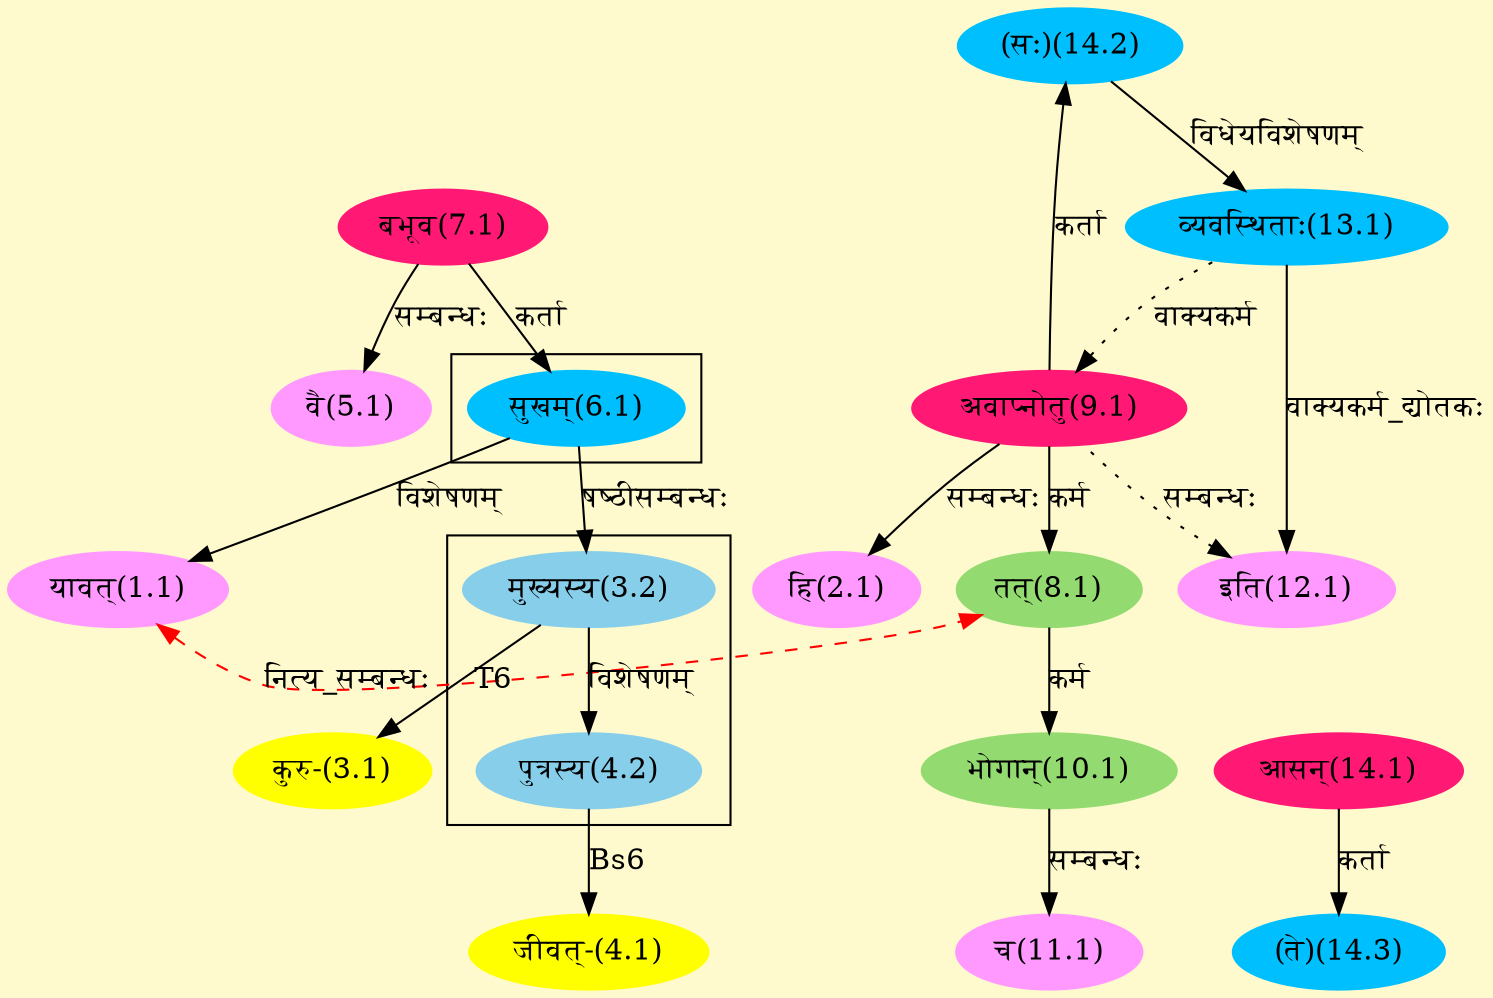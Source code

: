 digraph G{
rankdir=BT;
 compound=true;
 bgcolor="lemonchiffon1";

subgraph cluster_1{
Node1_1 [style=filled, color="#FF99FF" label = "यावत्(1.1)"]
Node6_1 [style=filled, color="#00BFFF" label = "सुखम्(6.1)"]

}

subgraph cluster_2{
Node4_2 [style=filled, color="#87CEEB" label = "पुत्रस्य(4.2)"]
Node3_2 [style=filled, color="#87CEEB" label = "मुख्यस्य(3.2)"]

}
Node1_1 [style=filled, color="#FF99FF" label = "यावत्(1.1)"]
Node8_1 [style=filled, color="#93DB70" label = "तत्(8.1)"]
Node2_1 [style=filled, color="#FF99FF" label = "हि(2.1)"]
Node9_1 [style=filled, color="#FF1975" label = "अवाप्नोतु(9.1)"]
Node3_1 [style=filled, color="#FFFF00" label = "कुरु-(3.1)"]
Node3_2 [style=filled, color="#87CEEB" label = "मुख्यस्य(3.2)"]
Node6_1 [style=filled, color="#00BFFF" label = "सुखम्(6.1)"]
Node4_1 [style=filled, color="#FFFF00" label = "जीवत्-(4.1)"]
Node4_2 [style=filled, color="#87CEEB" label = "पुत्रस्य(4.2)"]
Node5_1 [style=filled, color="#FF99FF" label = "वै(5.1)"]
Node7_1 [style=filled, color="#FF1975" label = "बभूव(7.1)"]
Node14_2 [style=filled, color="#00BFFF" label = "(सः)(14.2)"]
Node13_1 [style=filled, color="#00BFFF" label = "व्यवस्थिताः(13.1)"]
Node10_1 [style=filled, color="#93DB70" label = "भोगान्(10.1)"]
Node11_1 [style=filled, color="#FF99FF" label = "च(11.1)"]
Node12_1 [style=filled, color="#FF99FF" label = "इति(12.1)"]
Node14_1 [style=filled, color="#FF1975" label = "आसन्(14.1)"]
Node14_3 [style=filled, color="#00BFFF" label = "(ते)(14.3)"]
{rank = same; Node1_1; Node8_1;}
/* Start of Relations section */

Node1_1 -> Node6_1 [  label="विशेषणम्"  dir="back" ]
Node1_1 -> Node8_1 [ style=dashed color="red" label="नित्य_सम्बन्धः"  dir="both" ]
Node2_1 -> Node9_1 [  label="सम्बन्धः"  dir="back" ]
Node3_1 -> Node3_2 [  label="T6"  dir="back" ]
Node3_2 -> Node6_1 [  label="षष्ठीसम्बन्धः"  dir="back" ]
Node4_1 -> Node4_2 [  label="Bs6"  dir="back" ]
Node4_2 -> Node3_2 [  label="विशेषणम्"  dir="back" ]
Node5_1 -> Node7_1 [  label="सम्बन्धः"  dir="back" ]
Node6_1 -> Node7_1 [  label="कर्ता"  dir="back" ]
Node8_1 -> Node9_1 [  label="कर्म"  dir="back" ]
Node9_1 -> Node13_1 [ style=dotted label=" वाक्यकर्म"  dir="back" ]
Node10_1 -> Node8_1 [  label="कर्म"  dir="back" ]
Node11_1 -> Node10_1 [  label="सम्बन्धः"  dir="back" ]
Node12_1 -> Node13_1 [  label="वाक्यकर्म_द्योतकः"  dir="back" ]
Node12_1 -> Node9_1 [ style=dotted label="सम्बन्धः"  dir="back" ]
Node13_1 -> Node14_2 [  label="विधेयविशेषणम्"  dir="back" ]
Node14_2 -> Node9_1 [  label="कर्ता"  dir="back" ]
Node14_3 -> Node14_1 [  label="कर्ता"  dir="back" ]
}
